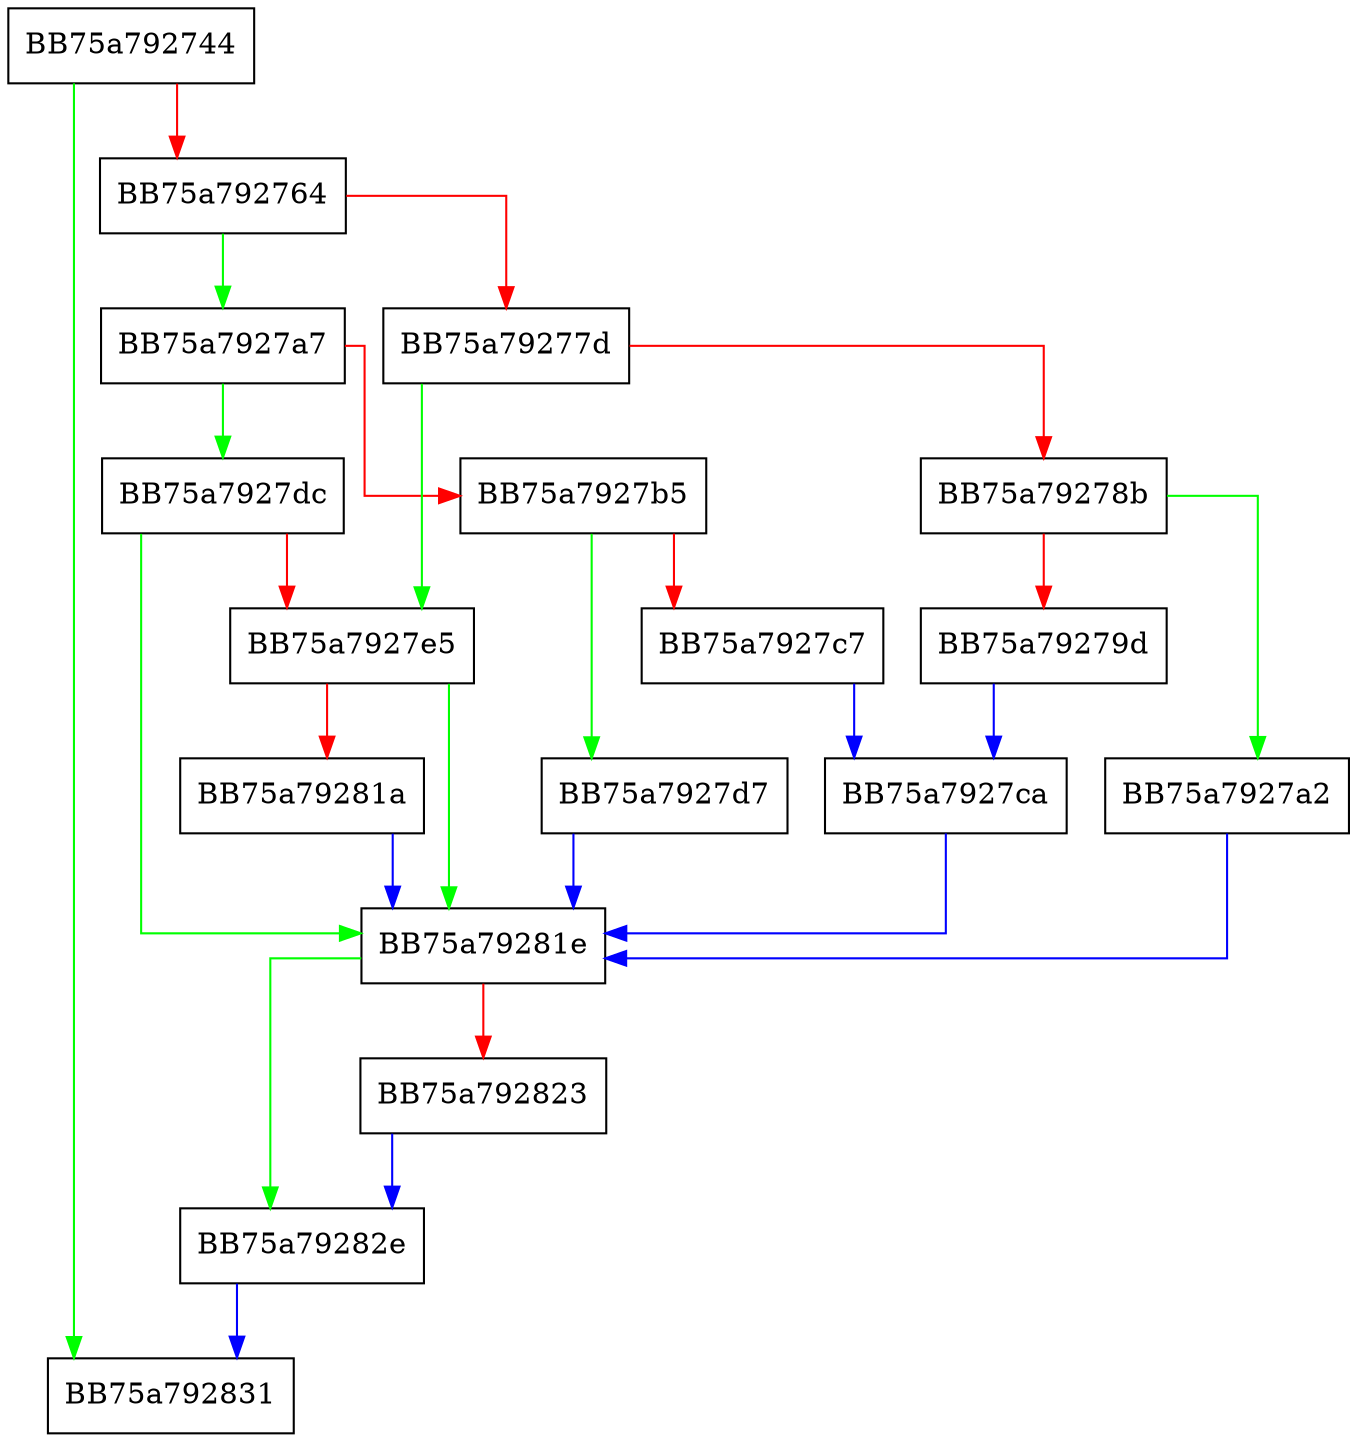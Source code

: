 digraph _towupper_l {
  node [shape="box"];
  graph [splines=ortho];
  BB75a792744 -> BB75a792831 [color="green"];
  BB75a792744 -> BB75a792764 [color="red"];
  BB75a792764 -> BB75a7927a7 [color="green"];
  BB75a792764 -> BB75a79277d [color="red"];
  BB75a79277d -> BB75a7927e5 [color="green"];
  BB75a79277d -> BB75a79278b [color="red"];
  BB75a79278b -> BB75a7927a2 [color="green"];
  BB75a79278b -> BB75a79279d [color="red"];
  BB75a79279d -> BB75a7927ca [color="blue"];
  BB75a7927a2 -> BB75a79281e [color="blue"];
  BB75a7927a7 -> BB75a7927dc [color="green"];
  BB75a7927a7 -> BB75a7927b5 [color="red"];
  BB75a7927b5 -> BB75a7927d7 [color="green"];
  BB75a7927b5 -> BB75a7927c7 [color="red"];
  BB75a7927c7 -> BB75a7927ca [color="blue"];
  BB75a7927ca -> BB75a79281e [color="blue"];
  BB75a7927d7 -> BB75a79281e [color="blue"];
  BB75a7927dc -> BB75a79281e [color="green"];
  BB75a7927dc -> BB75a7927e5 [color="red"];
  BB75a7927e5 -> BB75a79281e [color="green"];
  BB75a7927e5 -> BB75a79281a [color="red"];
  BB75a79281a -> BB75a79281e [color="blue"];
  BB75a79281e -> BB75a79282e [color="green"];
  BB75a79281e -> BB75a792823 [color="red"];
  BB75a792823 -> BB75a79282e [color="blue"];
  BB75a79282e -> BB75a792831 [color="blue"];
}